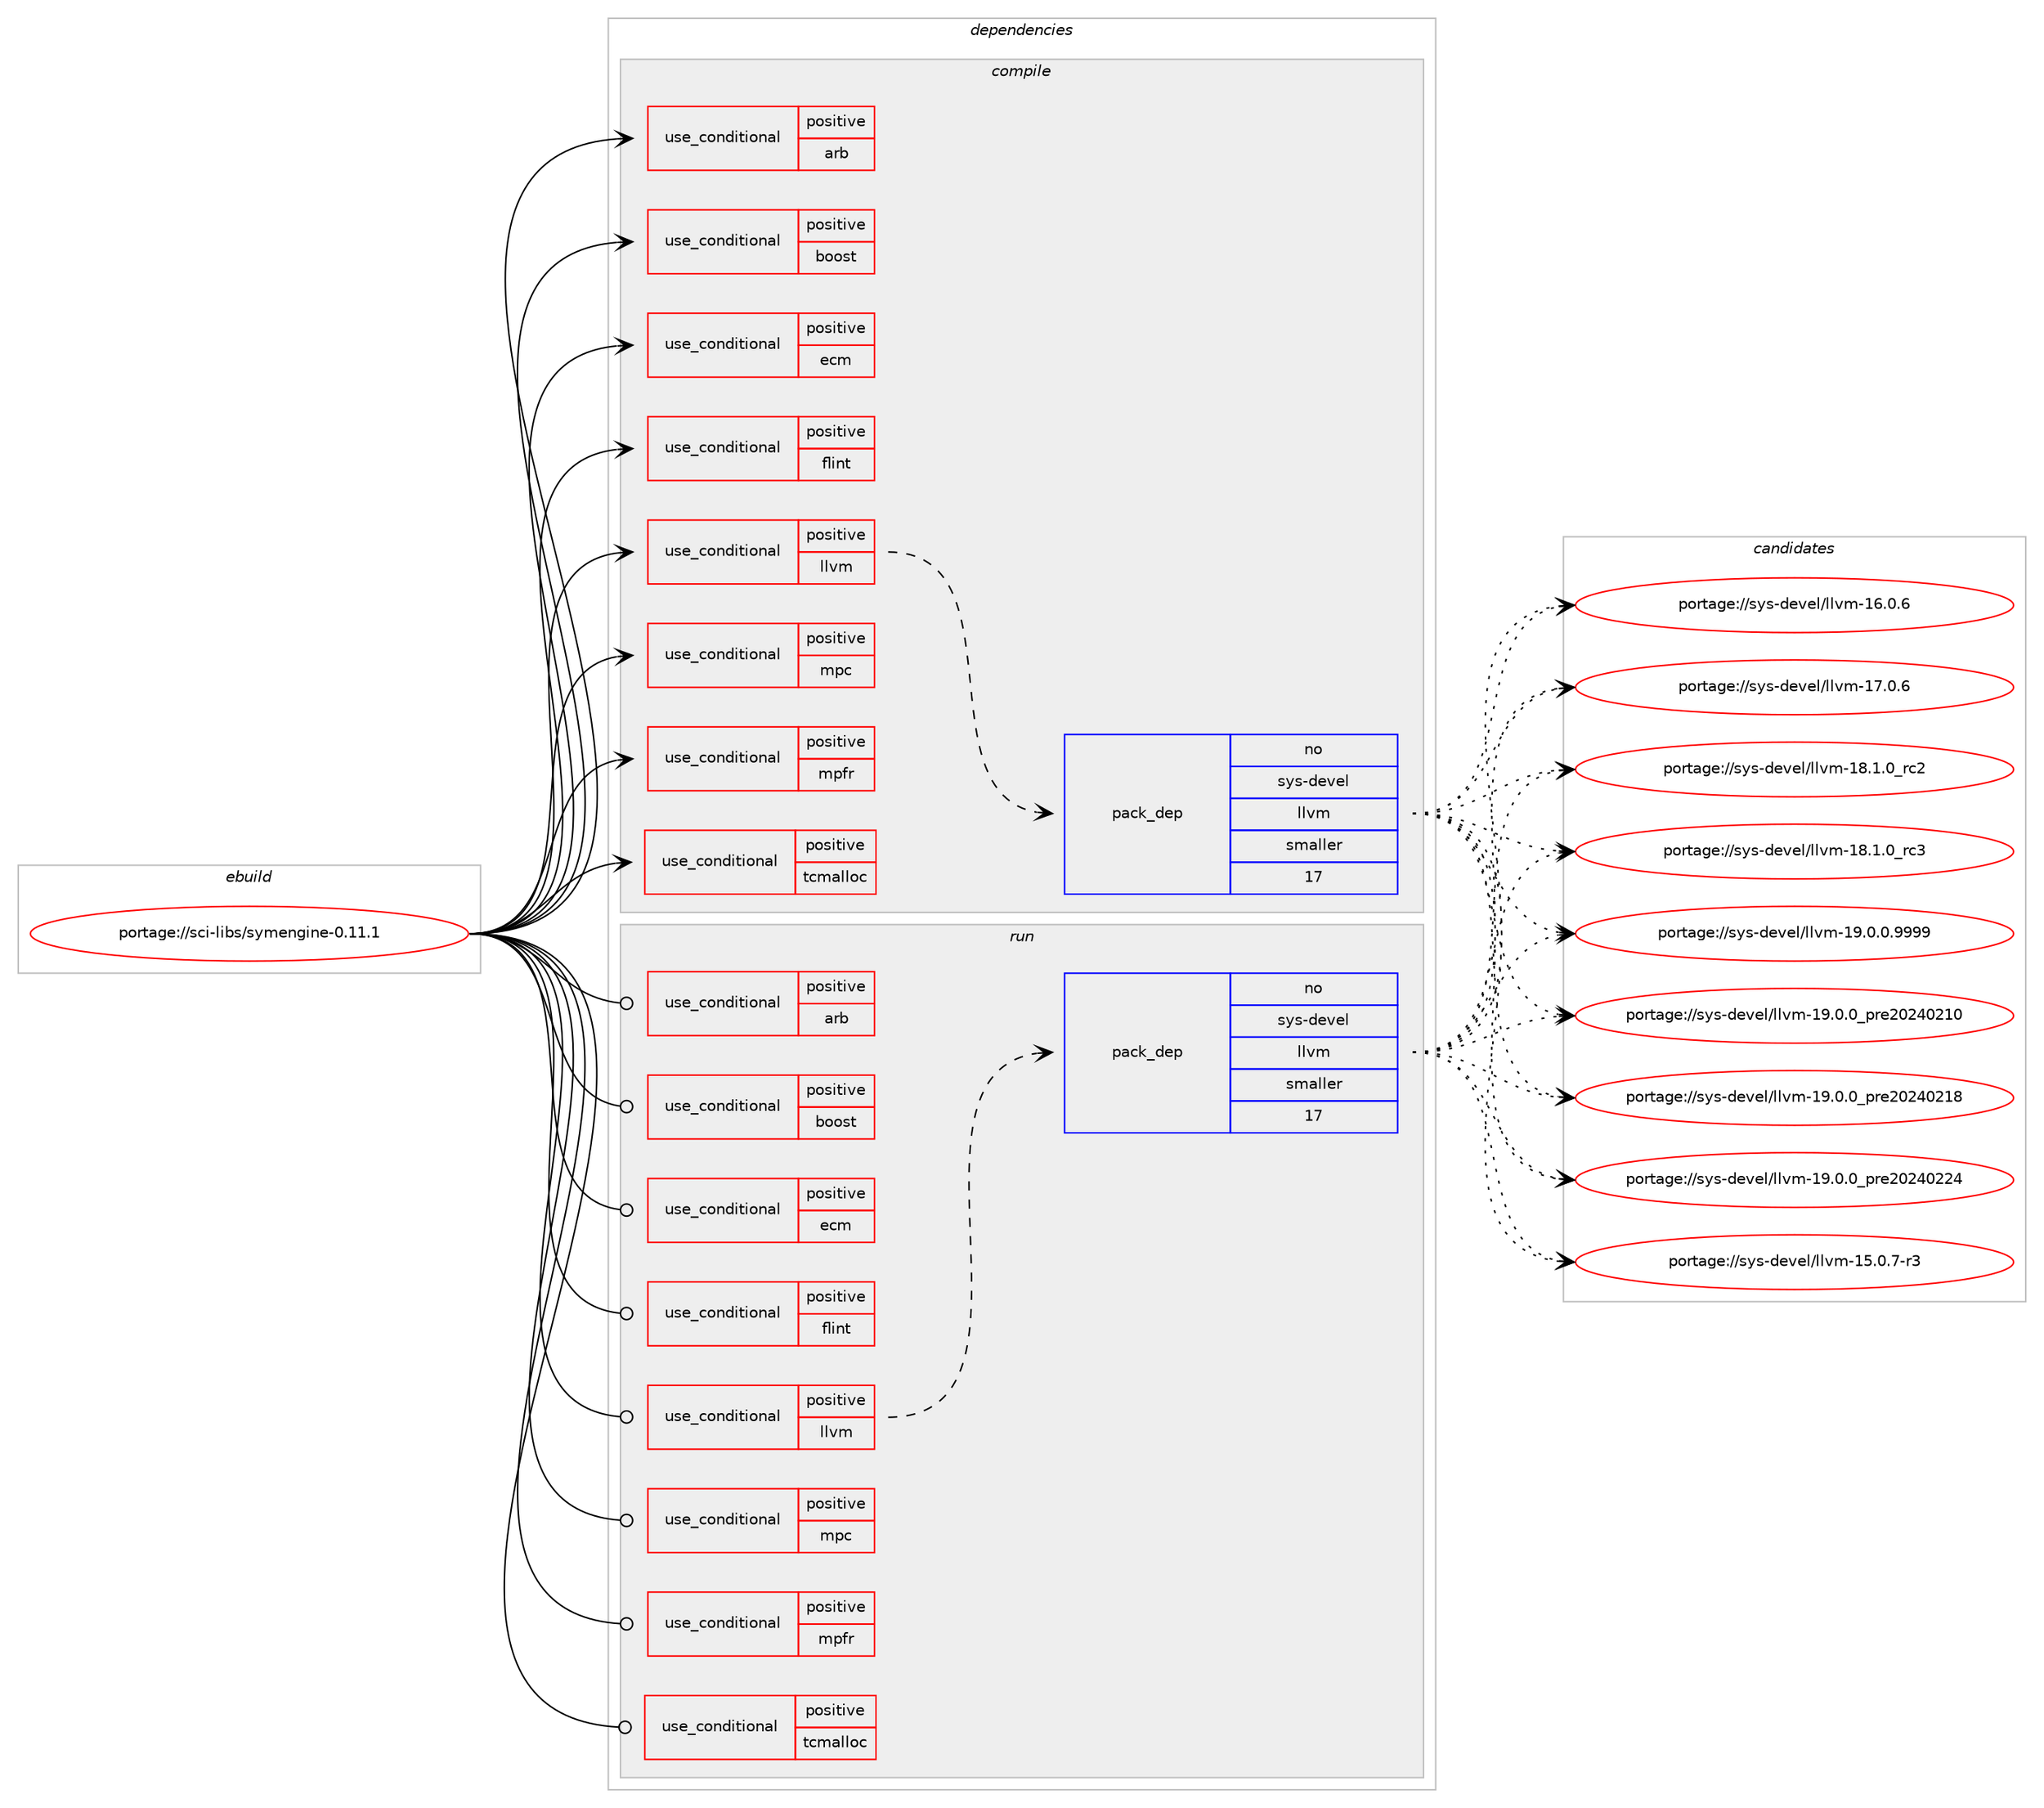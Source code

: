 digraph prolog {

# *************
# Graph options
# *************

newrank=true;
concentrate=true;
compound=true;
graph [rankdir=LR,fontname=Helvetica,fontsize=10,ranksep=1.5];#, ranksep=2.5, nodesep=0.2];
edge  [arrowhead=vee];
node  [fontname=Helvetica,fontsize=10];

# **********
# The ebuild
# **********

subgraph cluster_leftcol {
color=gray;
rank=same;
label=<<i>ebuild</i>>;
id [label="portage://sci-libs/symengine-0.11.1", color=red, width=4, href="../sci-libs/symengine-0.11.1.svg"];
}

# ****************
# The dependencies
# ****************

subgraph cluster_midcol {
color=gray;
label=<<i>dependencies</i>>;
subgraph cluster_compile {
fillcolor="#eeeeee";
style=filled;
label=<<i>compile</i>>;
subgraph cond10229 {
dependency14946 [label=<<TABLE BORDER="0" CELLBORDER="1" CELLSPACING="0" CELLPADDING="4"><TR><TD ROWSPAN="3" CELLPADDING="10">use_conditional</TD></TR><TR><TD>positive</TD></TR><TR><TD>arb</TD></TR></TABLE>>, shape=none, color=red];
# *** BEGIN UNKNOWN DEPENDENCY TYPE (TODO) ***
# dependency14946 -> package_dependency(portage://sci-libs/symengine-0.11.1,install,no,sci-mathematics,arb,none,[,,],any_same_slot,[])
# *** END UNKNOWN DEPENDENCY TYPE (TODO) ***

}
id:e -> dependency14946:w [weight=20,style="solid",arrowhead="vee"];
subgraph cond10230 {
dependency14947 [label=<<TABLE BORDER="0" CELLBORDER="1" CELLSPACING="0" CELLPADDING="4"><TR><TD ROWSPAN="3" CELLPADDING="10">use_conditional</TD></TR><TR><TD>positive</TD></TR><TR><TD>boost</TD></TR></TABLE>>, shape=none, color=red];
# *** BEGIN UNKNOWN DEPENDENCY TYPE (TODO) ***
# dependency14947 -> package_dependency(portage://sci-libs/symengine-0.11.1,install,no,dev-libs,boost,none,[,,],any_same_slot,[])
# *** END UNKNOWN DEPENDENCY TYPE (TODO) ***

}
id:e -> dependency14947:w [weight=20,style="solid",arrowhead="vee"];
subgraph cond10231 {
dependency14948 [label=<<TABLE BORDER="0" CELLBORDER="1" CELLSPACING="0" CELLPADDING="4"><TR><TD ROWSPAN="3" CELLPADDING="10">use_conditional</TD></TR><TR><TD>positive</TD></TR><TR><TD>ecm</TD></TR></TABLE>>, shape=none, color=red];
# *** BEGIN UNKNOWN DEPENDENCY TYPE (TODO) ***
# dependency14948 -> package_dependency(portage://sci-libs/symengine-0.11.1,install,no,sci-mathematics,gmp-ecm,none,[,,],[],[])
# *** END UNKNOWN DEPENDENCY TYPE (TODO) ***

}
id:e -> dependency14948:w [weight=20,style="solid",arrowhead="vee"];
subgraph cond10232 {
dependency14949 [label=<<TABLE BORDER="0" CELLBORDER="1" CELLSPACING="0" CELLPADDING="4"><TR><TD ROWSPAN="3" CELLPADDING="10">use_conditional</TD></TR><TR><TD>positive</TD></TR><TR><TD>flint</TD></TR></TABLE>>, shape=none, color=red];
# *** BEGIN UNKNOWN DEPENDENCY TYPE (TODO) ***
# dependency14949 -> package_dependency(portage://sci-libs/symengine-0.11.1,install,no,sci-mathematics,flint,none,[,,],any_same_slot,[])
# *** END UNKNOWN DEPENDENCY TYPE (TODO) ***

}
id:e -> dependency14949:w [weight=20,style="solid",arrowhead="vee"];
subgraph cond10233 {
dependency14950 [label=<<TABLE BORDER="0" CELLBORDER="1" CELLSPACING="0" CELLPADDING="4"><TR><TD ROWSPAN="3" CELLPADDING="10">use_conditional</TD></TR><TR><TD>positive</TD></TR><TR><TD>llvm</TD></TR></TABLE>>, shape=none, color=red];
subgraph pack4570 {
dependency14951 [label=<<TABLE BORDER="0" CELLBORDER="1" CELLSPACING="0" CELLPADDING="4" WIDTH="220"><TR><TD ROWSPAN="6" CELLPADDING="30">pack_dep</TD></TR><TR><TD WIDTH="110">no</TD></TR><TR><TD>sys-devel</TD></TR><TR><TD>llvm</TD></TR><TR><TD>smaller</TD></TR><TR><TD>17</TD></TR></TABLE>>, shape=none, color=blue];
}
dependency14950:e -> dependency14951:w [weight=20,style="dashed",arrowhead="vee"];
}
id:e -> dependency14950:w [weight=20,style="solid",arrowhead="vee"];
subgraph cond10234 {
dependency14952 [label=<<TABLE BORDER="0" CELLBORDER="1" CELLSPACING="0" CELLPADDING="4"><TR><TD ROWSPAN="3" CELLPADDING="10">use_conditional</TD></TR><TR><TD>positive</TD></TR><TR><TD>mpc</TD></TR></TABLE>>, shape=none, color=red];
# *** BEGIN UNKNOWN DEPENDENCY TYPE (TODO) ***
# dependency14952 -> package_dependency(portage://sci-libs/symengine-0.11.1,install,no,dev-libs,mpc,none,[,,],any_same_slot,[])
# *** END UNKNOWN DEPENDENCY TYPE (TODO) ***

}
id:e -> dependency14952:w [weight=20,style="solid",arrowhead="vee"];
subgraph cond10235 {
dependency14953 [label=<<TABLE BORDER="0" CELLBORDER="1" CELLSPACING="0" CELLPADDING="4"><TR><TD ROWSPAN="3" CELLPADDING="10">use_conditional</TD></TR><TR><TD>positive</TD></TR><TR><TD>mpfr</TD></TR></TABLE>>, shape=none, color=red];
# *** BEGIN UNKNOWN DEPENDENCY TYPE (TODO) ***
# dependency14953 -> package_dependency(portage://sci-libs/symengine-0.11.1,install,no,dev-libs,mpfr,none,[,,],any_same_slot,[])
# *** END UNKNOWN DEPENDENCY TYPE (TODO) ***

}
id:e -> dependency14953:w [weight=20,style="solid",arrowhead="vee"];
subgraph cond10236 {
dependency14954 [label=<<TABLE BORDER="0" CELLBORDER="1" CELLSPACING="0" CELLPADDING="4"><TR><TD ROWSPAN="3" CELLPADDING="10">use_conditional</TD></TR><TR><TD>positive</TD></TR><TR><TD>tcmalloc</TD></TR></TABLE>>, shape=none, color=red];
# *** BEGIN UNKNOWN DEPENDENCY TYPE (TODO) ***
# dependency14954 -> package_dependency(portage://sci-libs/symengine-0.11.1,install,no,dev-util,google-perftools,none,[,,],[],[])
# *** END UNKNOWN DEPENDENCY TYPE (TODO) ***

}
id:e -> dependency14954:w [weight=20,style="solid",arrowhead="vee"];
# *** BEGIN UNKNOWN DEPENDENCY TYPE (TODO) ***
# id -> package_dependency(portage://sci-libs/symengine-0.11.1,install,no,dev-libs,cereal,none,[,,],[],[])
# *** END UNKNOWN DEPENDENCY TYPE (TODO) ***

# *** BEGIN UNKNOWN DEPENDENCY TYPE (TODO) ***
# id -> package_dependency(portage://sci-libs/symengine-0.11.1,install,no,dev-libs,gmp,none,[,,],any_same_slot,[])
# *** END UNKNOWN DEPENDENCY TYPE (TODO) ***

# *** BEGIN UNKNOWN DEPENDENCY TYPE (TODO) ***
# id -> package_dependency(portage://sci-libs/symengine-0.11.1,install,no,sys-libs,binutils-libs,none,[,,],any_same_slot,[])
# *** END UNKNOWN DEPENDENCY TYPE (TODO) ***

# *** BEGIN UNKNOWN DEPENDENCY TYPE (TODO) ***
# id -> package_dependency(portage://sci-libs/symengine-0.11.1,install,strong,sys-devel,llvm,none,[,,],[slot(0)],[])
# *** END UNKNOWN DEPENDENCY TYPE (TODO) ***

}
subgraph cluster_compileandrun {
fillcolor="#eeeeee";
style=filled;
label=<<i>compile and run</i>>;
}
subgraph cluster_run {
fillcolor="#eeeeee";
style=filled;
label=<<i>run</i>>;
subgraph cond10237 {
dependency14955 [label=<<TABLE BORDER="0" CELLBORDER="1" CELLSPACING="0" CELLPADDING="4"><TR><TD ROWSPAN="3" CELLPADDING="10">use_conditional</TD></TR><TR><TD>positive</TD></TR><TR><TD>arb</TD></TR></TABLE>>, shape=none, color=red];
# *** BEGIN UNKNOWN DEPENDENCY TYPE (TODO) ***
# dependency14955 -> package_dependency(portage://sci-libs/symengine-0.11.1,run,no,sci-mathematics,arb,none,[,,],any_same_slot,[])
# *** END UNKNOWN DEPENDENCY TYPE (TODO) ***

}
id:e -> dependency14955:w [weight=20,style="solid",arrowhead="odot"];
subgraph cond10238 {
dependency14956 [label=<<TABLE BORDER="0" CELLBORDER="1" CELLSPACING="0" CELLPADDING="4"><TR><TD ROWSPAN="3" CELLPADDING="10">use_conditional</TD></TR><TR><TD>positive</TD></TR><TR><TD>boost</TD></TR></TABLE>>, shape=none, color=red];
# *** BEGIN UNKNOWN DEPENDENCY TYPE (TODO) ***
# dependency14956 -> package_dependency(portage://sci-libs/symengine-0.11.1,run,no,dev-libs,boost,none,[,,],any_same_slot,[])
# *** END UNKNOWN DEPENDENCY TYPE (TODO) ***

}
id:e -> dependency14956:w [weight=20,style="solid",arrowhead="odot"];
subgraph cond10239 {
dependency14957 [label=<<TABLE BORDER="0" CELLBORDER="1" CELLSPACING="0" CELLPADDING="4"><TR><TD ROWSPAN="3" CELLPADDING="10">use_conditional</TD></TR><TR><TD>positive</TD></TR><TR><TD>ecm</TD></TR></TABLE>>, shape=none, color=red];
# *** BEGIN UNKNOWN DEPENDENCY TYPE (TODO) ***
# dependency14957 -> package_dependency(portage://sci-libs/symengine-0.11.1,run,no,sci-mathematics,gmp-ecm,none,[,,],[],[])
# *** END UNKNOWN DEPENDENCY TYPE (TODO) ***

}
id:e -> dependency14957:w [weight=20,style="solid",arrowhead="odot"];
subgraph cond10240 {
dependency14958 [label=<<TABLE BORDER="0" CELLBORDER="1" CELLSPACING="0" CELLPADDING="4"><TR><TD ROWSPAN="3" CELLPADDING="10">use_conditional</TD></TR><TR><TD>positive</TD></TR><TR><TD>flint</TD></TR></TABLE>>, shape=none, color=red];
# *** BEGIN UNKNOWN DEPENDENCY TYPE (TODO) ***
# dependency14958 -> package_dependency(portage://sci-libs/symengine-0.11.1,run,no,sci-mathematics,flint,none,[,,],any_same_slot,[])
# *** END UNKNOWN DEPENDENCY TYPE (TODO) ***

}
id:e -> dependency14958:w [weight=20,style="solid",arrowhead="odot"];
subgraph cond10241 {
dependency14959 [label=<<TABLE BORDER="0" CELLBORDER="1" CELLSPACING="0" CELLPADDING="4"><TR><TD ROWSPAN="3" CELLPADDING="10">use_conditional</TD></TR><TR><TD>positive</TD></TR><TR><TD>llvm</TD></TR></TABLE>>, shape=none, color=red];
subgraph pack4571 {
dependency14960 [label=<<TABLE BORDER="0" CELLBORDER="1" CELLSPACING="0" CELLPADDING="4" WIDTH="220"><TR><TD ROWSPAN="6" CELLPADDING="30">pack_dep</TD></TR><TR><TD WIDTH="110">no</TD></TR><TR><TD>sys-devel</TD></TR><TR><TD>llvm</TD></TR><TR><TD>smaller</TD></TR><TR><TD>17</TD></TR></TABLE>>, shape=none, color=blue];
}
dependency14959:e -> dependency14960:w [weight=20,style="dashed",arrowhead="vee"];
}
id:e -> dependency14959:w [weight=20,style="solid",arrowhead="odot"];
subgraph cond10242 {
dependency14961 [label=<<TABLE BORDER="0" CELLBORDER="1" CELLSPACING="0" CELLPADDING="4"><TR><TD ROWSPAN="3" CELLPADDING="10">use_conditional</TD></TR><TR><TD>positive</TD></TR><TR><TD>mpc</TD></TR></TABLE>>, shape=none, color=red];
# *** BEGIN UNKNOWN DEPENDENCY TYPE (TODO) ***
# dependency14961 -> package_dependency(portage://sci-libs/symengine-0.11.1,run,no,dev-libs,mpc,none,[,,],any_same_slot,[])
# *** END UNKNOWN DEPENDENCY TYPE (TODO) ***

}
id:e -> dependency14961:w [weight=20,style="solid",arrowhead="odot"];
subgraph cond10243 {
dependency14962 [label=<<TABLE BORDER="0" CELLBORDER="1" CELLSPACING="0" CELLPADDING="4"><TR><TD ROWSPAN="3" CELLPADDING="10">use_conditional</TD></TR><TR><TD>positive</TD></TR><TR><TD>mpfr</TD></TR></TABLE>>, shape=none, color=red];
# *** BEGIN UNKNOWN DEPENDENCY TYPE (TODO) ***
# dependency14962 -> package_dependency(portage://sci-libs/symengine-0.11.1,run,no,dev-libs,mpfr,none,[,,],any_same_slot,[])
# *** END UNKNOWN DEPENDENCY TYPE (TODO) ***

}
id:e -> dependency14962:w [weight=20,style="solid",arrowhead="odot"];
subgraph cond10244 {
dependency14963 [label=<<TABLE BORDER="0" CELLBORDER="1" CELLSPACING="0" CELLPADDING="4"><TR><TD ROWSPAN="3" CELLPADDING="10">use_conditional</TD></TR><TR><TD>positive</TD></TR><TR><TD>tcmalloc</TD></TR></TABLE>>, shape=none, color=red];
# *** BEGIN UNKNOWN DEPENDENCY TYPE (TODO) ***
# dependency14963 -> package_dependency(portage://sci-libs/symengine-0.11.1,run,no,dev-util,google-perftools,none,[,,],[],[])
# *** END UNKNOWN DEPENDENCY TYPE (TODO) ***

}
id:e -> dependency14963:w [weight=20,style="solid",arrowhead="odot"];
# *** BEGIN UNKNOWN DEPENDENCY TYPE (TODO) ***
# id -> package_dependency(portage://sci-libs/symengine-0.11.1,run,no,dev-libs,gmp,none,[,,],any_same_slot,[])
# *** END UNKNOWN DEPENDENCY TYPE (TODO) ***

# *** BEGIN UNKNOWN DEPENDENCY TYPE (TODO) ***
# id -> package_dependency(portage://sci-libs/symengine-0.11.1,run,no,sys-libs,binutils-libs,none,[,,],any_same_slot,[])
# *** END UNKNOWN DEPENDENCY TYPE (TODO) ***

}
}

# **************
# The candidates
# **************

subgraph cluster_choices {
rank=same;
color=gray;
label=<<i>candidates</i>>;

subgraph choice4570 {
color=black;
nodesep=1;
choice1151211154510010111810110847108108118109454953464846554511451 [label="portage://sys-devel/llvm-15.0.7-r3", color=red, width=4,href="../sys-devel/llvm-15.0.7-r3.svg"];
choice115121115451001011181011084710810811810945495446484654 [label="portage://sys-devel/llvm-16.0.6", color=red, width=4,href="../sys-devel/llvm-16.0.6.svg"];
choice115121115451001011181011084710810811810945495546484654 [label="portage://sys-devel/llvm-17.0.6", color=red, width=4,href="../sys-devel/llvm-17.0.6.svg"];
choice115121115451001011181011084710810811810945495646494648951149950 [label="portage://sys-devel/llvm-18.1.0_rc2", color=red, width=4,href="../sys-devel/llvm-18.1.0_rc2.svg"];
choice115121115451001011181011084710810811810945495646494648951149951 [label="portage://sys-devel/llvm-18.1.0_rc3", color=red, width=4,href="../sys-devel/llvm-18.1.0_rc3.svg"];
choice1151211154510010111810110847108108118109454957464846484657575757 [label="portage://sys-devel/llvm-19.0.0.9999", color=red, width=4,href="../sys-devel/llvm-19.0.0.9999.svg"];
choice115121115451001011181011084710810811810945495746484648951121141015048505248504948 [label="portage://sys-devel/llvm-19.0.0_pre20240210", color=red, width=4,href="../sys-devel/llvm-19.0.0_pre20240210.svg"];
choice115121115451001011181011084710810811810945495746484648951121141015048505248504956 [label="portage://sys-devel/llvm-19.0.0_pre20240218", color=red, width=4,href="../sys-devel/llvm-19.0.0_pre20240218.svg"];
choice115121115451001011181011084710810811810945495746484648951121141015048505248505052 [label="portage://sys-devel/llvm-19.0.0_pre20240224", color=red, width=4,href="../sys-devel/llvm-19.0.0_pre20240224.svg"];
dependency14951:e -> choice1151211154510010111810110847108108118109454953464846554511451:w [style=dotted,weight="100"];
dependency14951:e -> choice115121115451001011181011084710810811810945495446484654:w [style=dotted,weight="100"];
dependency14951:e -> choice115121115451001011181011084710810811810945495546484654:w [style=dotted,weight="100"];
dependency14951:e -> choice115121115451001011181011084710810811810945495646494648951149950:w [style=dotted,weight="100"];
dependency14951:e -> choice115121115451001011181011084710810811810945495646494648951149951:w [style=dotted,weight="100"];
dependency14951:e -> choice1151211154510010111810110847108108118109454957464846484657575757:w [style=dotted,weight="100"];
dependency14951:e -> choice115121115451001011181011084710810811810945495746484648951121141015048505248504948:w [style=dotted,weight="100"];
dependency14951:e -> choice115121115451001011181011084710810811810945495746484648951121141015048505248504956:w [style=dotted,weight="100"];
dependency14951:e -> choice115121115451001011181011084710810811810945495746484648951121141015048505248505052:w [style=dotted,weight="100"];
}
subgraph choice4571 {
color=black;
nodesep=1;
choice1151211154510010111810110847108108118109454953464846554511451 [label="portage://sys-devel/llvm-15.0.7-r3", color=red, width=4,href="../sys-devel/llvm-15.0.7-r3.svg"];
choice115121115451001011181011084710810811810945495446484654 [label="portage://sys-devel/llvm-16.0.6", color=red, width=4,href="../sys-devel/llvm-16.0.6.svg"];
choice115121115451001011181011084710810811810945495546484654 [label="portage://sys-devel/llvm-17.0.6", color=red, width=4,href="../sys-devel/llvm-17.0.6.svg"];
choice115121115451001011181011084710810811810945495646494648951149950 [label="portage://sys-devel/llvm-18.1.0_rc2", color=red, width=4,href="../sys-devel/llvm-18.1.0_rc2.svg"];
choice115121115451001011181011084710810811810945495646494648951149951 [label="portage://sys-devel/llvm-18.1.0_rc3", color=red, width=4,href="../sys-devel/llvm-18.1.0_rc3.svg"];
choice1151211154510010111810110847108108118109454957464846484657575757 [label="portage://sys-devel/llvm-19.0.0.9999", color=red, width=4,href="../sys-devel/llvm-19.0.0.9999.svg"];
choice115121115451001011181011084710810811810945495746484648951121141015048505248504948 [label="portage://sys-devel/llvm-19.0.0_pre20240210", color=red, width=4,href="../sys-devel/llvm-19.0.0_pre20240210.svg"];
choice115121115451001011181011084710810811810945495746484648951121141015048505248504956 [label="portage://sys-devel/llvm-19.0.0_pre20240218", color=red, width=4,href="../sys-devel/llvm-19.0.0_pre20240218.svg"];
choice115121115451001011181011084710810811810945495746484648951121141015048505248505052 [label="portage://sys-devel/llvm-19.0.0_pre20240224", color=red, width=4,href="../sys-devel/llvm-19.0.0_pre20240224.svg"];
dependency14960:e -> choice1151211154510010111810110847108108118109454953464846554511451:w [style=dotted,weight="100"];
dependency14960:e -> choice115121115451001011181011084710810811810945495446484654:w [style=dotted,weight="100"];
dependency14960:e -> choice115121115451001011181011084710810811810945495546484654:w [style=dotted,weight="100"];
dependency14960:e -> choice115121115451001011181011084710810811810945495646494648951149950:w [style=dotted,weight="100"];
dependency14960:e -> choice115121115451001011181011084710810811810945495646494648951149951:w [style=dotted,weight="100"];
dependency14960:e -> choice1151211154510010111810110847108108118109454957464846484657575757:w [style=dotted,weight="100"];
dependency14960:e -> choice115121115451001011181011084710810811810945495746484648951121141015048505248504948:w [style=dotted,weight="100"];
dependency14960:e -> choice115121115451001011181011084710810811810945495746484648951121141015048505248504956:w [style=dotted,weight="100"];
dependency14960:e -> choice115121115451001011181011084710810811810945495746484648951121141015048505248505052:w [style=dotted,weight="100"];
}
}

}
